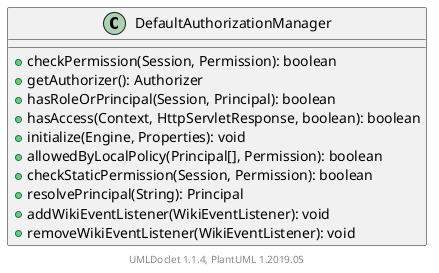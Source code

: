 @startuml

    class DefaultAuthorizationManager [[DefaultAuthorizationManager.html]] {
        +checkPermission(Session, Permission): boolean
        +getAuthorizer(): Authorizer
        +hasRoleOrPrincipal(Session, Principal): boolean
        +hasAccess(Context, HttpServletResponse, boolean): boolean
        +initialize(Engine, Properties): void
        +allowedByLocalPolicy(Principal[], Permission): boolean
        +checkStaticPermission(Session, Permission): boolean
        +resolvePrincipal(String): Principal
        +addWikiEventListener(WikiEventListener): void
        +removeWikiEventListener(WikiEventListener): void
    }


    center footer UMLDoclet 1.1.4, PlantUML 1.2019.05
@enduml

